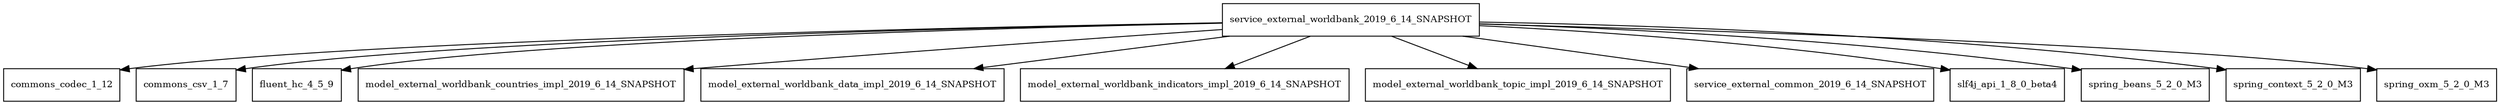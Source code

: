 digraph service_external_worldbank_2019_6_14_SNAPSHOT_dependencies {
  node [shape = box, fontsize=10.0];
  service_external_worldbank_2019_6_14_SNAPSHOT -> commons_codec_1_12;
  service_external_worldbank_2019_6_14_SNAPSHOT -> commons_csv_1_7;
  service_external_worldbank_2019_6_14_SNAPSHOT -> fluent_hc_4_5_9;
  service_external_worldbank_2019_6_14_SNAPSHOT -> model_external_worldbank_countries_impl_2019_6_14_SNAPSHOT;
  service_external_worldbank_2019_6_14_SNAPSHOT -> model_external_worldbank_data_impl_2019_6_14_SNAPSHOT;
  service_external_worldbank_2019_6_14_SNAPSHOT -> model_external_worldbank_indicators_impl_2019_6_14_SNAPSHOT;
  service_external_worldbank_2019_6_14_SNAPSHOT -> model_external_worldbank_topic_impl_2019_6_14_SNAPSHOT;
  service_external_worldbank_2019_6_14_SNAPSHOT -> service_external_common_2019_6_14_SNAPSHOT;
  service_external_worldbank_2019_6_14_SNAPSHOT -> slf4j_api_1_8_0_beta4;
  service_external_worldbank_2019_6_14_SNAPSHOT -> spring_beans_5_2_0_M3;
  service_external_worldbank_2019_6_14_SNAPSHOT -> spring_context_5_2_0_M3;
  service_external_worldbank_2019_6_14_SNAPSHOT -> spring_oxm_5_2_0_M3;
}
